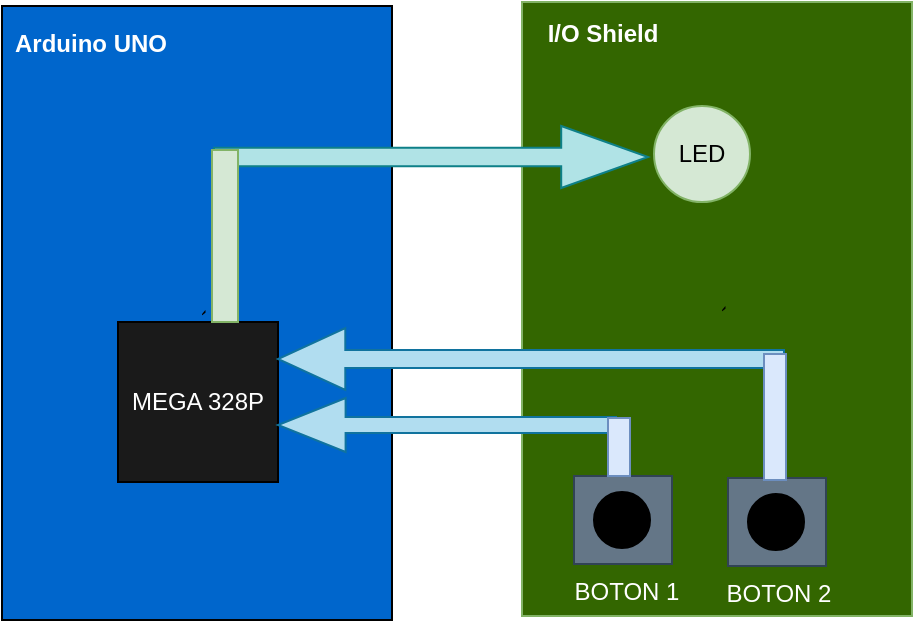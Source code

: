 <mxfile version="13.2.2" type="device"><diagram id="Zc6pXuYauegJ-ayxphQe" name="Página-1"><mxGraphModel dx="1346" dy="725" grid="0" gridSize="10" guides="0" tooltips="0" connect="0" arrows="0" fold="1" page="0" pageScale="1" pageWidth="827" pageHeight="1169" math="0" shadow="0"><root><mxCell id="0"/><mxCell id="1" parent="0"/><mxCell id="2MQ85335XJ7He9NSTPbV-9" value="`" style="rounded=0;whiteSpace=wrap;html=1;rotation=90;fillColor=#336600;strokeColor=#82b366;" parent="1" vertex="1"><mxGeometry x="66" y="111" width="307" height="195" as="geometry"/></mxCell><mxCell id="2MQ85335XJ7He9NSTPbV-3" value="`" style="rounded=0;whiteSpace=wrap;html=1;rotation=90;fillColor=#0066CC;" parent="1" vertex="1"><mxGeometry x="-194" y="113" width="307" height="195" as="geometry"/></mxCell><mxCell id="2MQ85335XJ7He9NSTPbV-4" value="&lt;b&gt;&lt;font color=&quot;#ffffff&quot;&gt;Arduino UNO&lt;/font&gt;&lt;/b&gt;" style="text;html=1;resizable=0;autosize=1;align=center;verticalAlign=middle;points=[];fillColor=none;strokeColor=none;rounded=0;" parent="1" vertex="1"><mxGeometry x="-137" y="67" width="86" height="18" as="geometry"/></mxCell><mxCell id="2MQ85335XJ7He9NSTPbV-5" value="MEGA 328P" style="whiteSpace=wrap;html=1;aspect=fixed;fillColor=#1A1A1A;fontColor=#FFFFFF;" parent="1" vertex="1"><mxGeometry x="-80" y="215" width="80" height="80" as="geometry"/></mxCell><mxCell id="2MQ85335XJ7He9NSTPbV-7" value="LED" style="ellipse;whiteSpace=wrap;html=1;aspect=fixed;fillColor=#d5e8d4;strokeColor=#82b366;" parent="1" vertex="1"><mxGeometry x="188" y="107" width="48" height="48" as="geometry"/></mxCell><mxCell id="2MQ85335XJ7He9NSTPbV-10" value="&lt;b&gt;I/O Shield&lt;/b&gt;" style="text;html=1;resizable=0;autosize=1;align=center;verticalAlign=middle;points=[];fillColor=none;strokeColor=none;rounded=0;fontColor=#FFFFFF;" parent="1" vertex="1"><mxGeometry x="129" y="62" width="65" height="18" as="geometry"/></mxCell><mxCell id="2MQ85335XJ7He9NSTPbV-11" value="" style="shape=singleArrow;whiteSpace=wrap;html=1;fillColor=#b0e3e6;strokeColor=#0e8088;" parent="1" vertex="1"><mxGeometry x="-32" y="117" width="217" height="31" as="geometry"/></mxCell><mxCell id="H-ksuezItyYaZ1HA6cHO-1" value="" style="rounded=0;whiteSpace=wrap;html=1;fillColor=#647687;strokeColor=#314354;fontColor=#ffffff;" parent="1" vertex="1"><mxGeometry x="148" y="292" width="49" height="44" as="geometry"/></mxCell><mxCell id="H-ksuezItyYaZ1HA6cHO-2" value="" style="ellipse;whiteSpace=wrap;html=1;aspect=fixed;fillColor=#000000;" parent="1" vertex="1"><mxGeometry x="158" y="300" width="28" height="28" as="geometry"/></mxCell><mxCell id="H-ksuezItyYaZ1HA6cHO-3" value="BOTON 1" style="text;html=1;resizable=0;autosize=1;align=center;verticalAlign=middle;points=[];fillColor=none;strokeColor=none;rounded=0;fontColor=#FFFFFF;" parent="1" vertex="1"><mxGeometry x="143" y="341" width="62" height="18" as="geometry"/></mxCell><mxCell id="H-ksuezItyYaZ1HA6cHO-4" value="" style="shape=singleArrow;whiteSpace=wrap;html=1;fillColor=#b1ddf0;strokeColor=#10739e;rotation=-180;" parent="1" vertex="1"><mxGeometry y="253" width="169" height="27" as="geometry"/></mxCell><mxCell id="depyUERwuqCktpEpmrtW-1" value="" style="whiteSpace=wrap;html=1;fillColor=#d5e8d4;strokeColor=#82b366;" parent="1" vertex="1"><mxGeometry x="-33" y="129" width="13" height="86" as="geometry"/></mxCell><mxCell id="depyUERwuqCktpEpmrtW-2" value="" style="whiteSpace=wrap;html=1;fillColor=#dae8fc;strokeColor=#6c8ebf;" parent="1" vertex="1"><mxGeometry x="165" y="263" width="11" height="29" as="geometry"/></mxCell><mxCell id="ao6Yk7mHMsOiLy4TxXcR-2" value="" style="rounded=0;whiteSpace=wrap;html=1;fillColor=#647687;strokeColor=#314354;fontColor=#ffffff;" vertex="1" parent="1"><mxGeometry x="225" y="293" width="49" height="44" as="geometry"/></mxCell><mxCell id="ao6Yk7mHMsOiLy4TxXcR-3" value="" style="ellipse;whiteSpace=wrap;html=1;aspect=fixed;fillColor=#000000;" vertex="1" parent="1"><mxGeometry x="235" y="301" width="28" height="28" as="geometry"/></mxCell><mxCell id="ao6Yk7mHMsOiLy4TxXcR-4" value="BOTON 2" style="text;html=1;resizable=0;autosize=1;align=center;verticalAlign=middle;points=[];fillColor=none;strokeColor=none;rounded=0;fontColor=#FFFFFF;" vertex="1" parent="1"><mxGeometry x="219" y="342" width="62" height="18" as="geometry"/></mxCell><mxCell id="ao6Yk7mHMsOiLy4TxXcR-5" value="" style="shape=singleArrow;whiteSpace=wrap;html=1;fillColor=#b1ddf0;strokeColor=#10739e;rotation=-180;arrowWidth=0.29;arrowSize=0.133;" vertex="1" parent="1"><mxGeometry y="218" width="253" height="31" as="geometry"/></mxCell><mxCell id="ao6Yk7mHMsOiLy4TxXcR-6" value="" style="whiteSpace=wrap;html=1;fillColor=#dae8fc;strokeColor=#6c8ebf;" vertex="1" parent="1"><mxGeometry x="243" y="231" width="11" height="63" as="geometry"/></mxCell></root></mxGraphModel></diagram></mxfile>